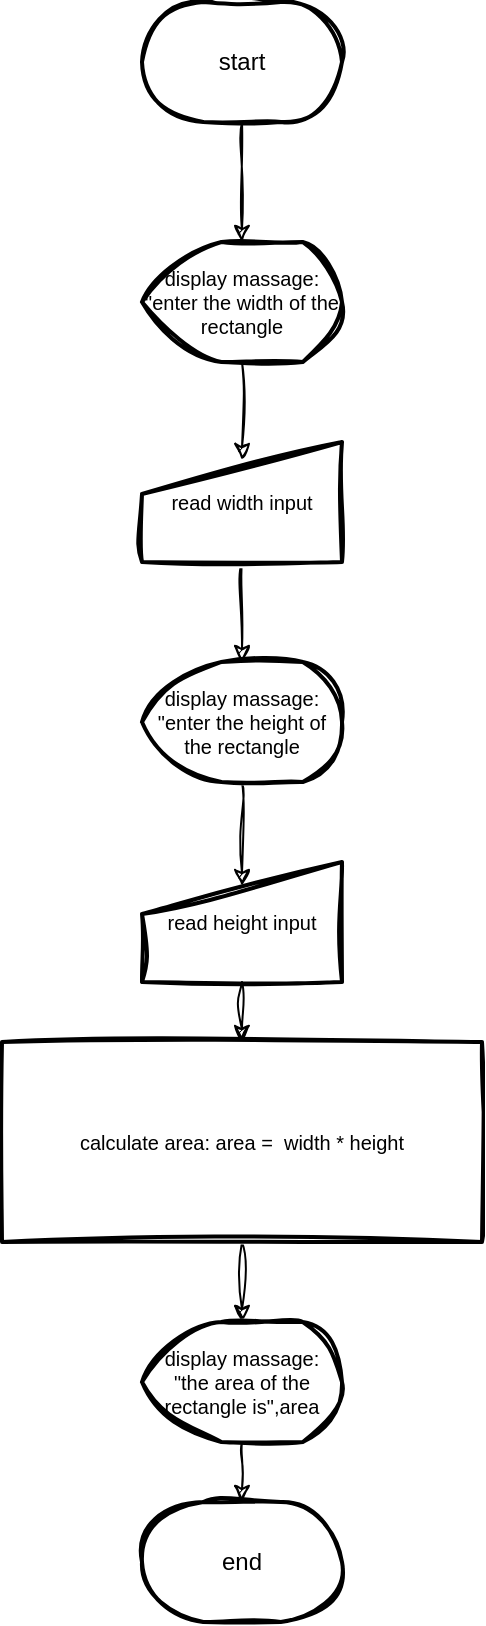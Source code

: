 <mxfile>
    <diagram id="5ubrQxbW73IQ01RcyIvd" name="Page-1">
        <mxGraphModel dx="1155" dy="656" grid="1" gridSize="10" guides="1" tooltips="1" connect="1" arrows="1" fold="1" page="1" pageScale="1" pageWidth="850" pageHeight="1100" math="0" shadow="0">
            <root>
                <mxCell id="0"/>
                <mxCell id="1" parent="0"/>
                <mxCell id="4" style="edgeStyle=none;html=1;exitX=0.5;exitY=1;exitDx=0;exitDy=0;exitPerimeter=0;entryX=0.5;entryY=0;entryDx=0;entryDy=0;entryPerimeter=0;fontSize=10;sketch=1;curveFitting=1;jiggle=2;rounded=0;" edge="1" parent="1" source="2" target="3">
                    <mxGeometry relative="1" as="geometry"/>
                </mxCell>
                <mxCell id="2" value="start" style="strokeWidth=2;html=1;shape=mxgraph.flowchart.terminator;whiteSpace=wrap;rounded=0;sketch=1;curveFitting=1;jiggle=2;" vertex="1" parent="1">
                    <mxGeometry x="350" y="20" width="100" height="60" as="geometry"/>
                </mxCell>
                <mxCell id="6" style="edgeStyle=none;html=1;exitX=0.5;exitY=1;exitDx=0;exitDy=0;exitPerimeter=0;entryX=0.5;entryY=0.15;entryDx=0;entryDy=0;entryPerimeter=0;fontSize=10;sketch=1;curveFitting=1;jiggle=2;rounded=0;" edge="1" parent="1" source="3" target="5">
                    <mxGeometry relative="1" as="geometry"/>
                </mxCell>
                <mxCell id="3" value="&lt;p style=&quot;line-height: 120%; font-size: 10px;&quot;&gt;display massage:&lt;br&gt;&quot;enter the width of the rectangle&lt;/p&gt;" style="strokeWidth=2;html=1;shape=mxgraph.flowchart.display;whiteSpace=wrap;rounded=0;sketch=1;curveFitting=1;jiggle=2;" vertex="1" parent="1">
                    <mxGeometry x="350" y="140" width="100" height="60" as="geometry"/>
                </mxCell>
                <mxCell id="8" style="edgeStyle=none;html=1;exitX=0.5;exitY=1;exitDx=0;exitDy=0;entryX=0.5;entryY=0;entryDx=0;entryDy=0;entryPerimeter=0;fontSize=10;sketch=1;curveFitting=1;jiggle=2;rounded=0;" edge="1" parent="1" source="5" target="7">
                    <mxGeometry relative="1" as="geometry"/>
                </mxCell>
                <mxCell id="5" value="read width input" style="html=1;strokeWidth=2;shape=manualInput;whiteSpace=wrap;rounded=0;size=26;arcSize=11;fontSize=10;sketch=1;curveFitting=1;jiggle=2;" vertex="1" parent="1">
                    <mxGeometry x="350" y="240" width="100" height="60" as="geometry"/>
                </mxCell>
                <mxCell id="13" style="edgeStyle=none;html=1;exitX=0.5;exitY=1;exitDx=0;exitDy=0;exitPerimeter=0;entryX=0.5;entryY=0.2;entryDx=0;entryDy=0;entryPerimeter=0;fontSize=10;sketch=1;curveFitting=1;jiggle=2;rounded=0;" edge="1" parent="1" source="7" target="9">
                    <mxGeometry relative="1" as="geometry"/>
                </mxCell>
                <mxCell id="7" value="&lt;p style=&quot;line-height: 120%; font-size: 10px;&quot;&gt;display massage:&lt;br&gt;&quot;enter the height of the rectangle&lt;/p&gt;" style="strokeWidth=2;html=1;shape=mxgraph.flowchart.display;whiteSpace=wrap;rounded=0;sketch=1;curveFitting=1;jiggle=2;" vertex="1" parent="1">
                    <mxGeometry x="350" y="350" width="100" height="60" as="geometry"/>
                </mxCell>
                <mxCell id="15" style="edgeStyle=none;html=1;exitX=0.5;exitY=1;exitDx=0;exitDy=0;entryX=0.5;entryY=0;entryDx=0;entryDy=0;fontSize=10;sketch=1;curveFitting=1;jiggle=2;rounded=0;" edge="1" parent="1" source="9" target="14">
                    <mxGeometry relative="1" as="geometry"/>
                </mxCell>
                <mxCell id="9" value="read height input" style="html=1;strokeWidth=2;shape=manualInput;whiteSpace=wrap;rounded=0;size=26;arcSize=11;fontSize=10;sketch=1;curveFitting=1;jiggle=2;" vertex="1" parent="1">
                    <mxGeometry x="350" y="450" width="100" height="60" as="geometry"/>
                </mxCell>
                <mxCell id="17" style="edgeStyle=none;html=1;exitX=0.5;exitY=1;exitDx=0;exitDy=0;entryX=0.5;entryY=0;entryDx=0;entryDy=0;entryPerimeter=0;fontSize=10;sketch=1;curveFitting=1;jiggle=2;rounded=0;" edge="1" parent="1" source="14" target="16">
                    <mxGeometry relative="1" as="geometry"/>
                </mxCell>
                <mxCell id="14" value="calculate area: area =&amp;nbsp; width * height" style="rounded=0;whiteSpace=wrap;html=1;absoluteArcSize=1;arcSize=14;strokeWidth=2;fontSize=10;sketch=1;curveFitting=1;jiggle=2;" vertex="1" parent="1">
                    <mxGeometry x="280" y="540" width="240" height="100" as="geometry"/>
                </mxCell>
                <mxCell id="19" style="edgeStyle=none;html=1;exitX=0.5;exitY=1;exitDx=0;exitDy=0;exitPerimeter=0;entryX=0.5;entryY=0;entryDx=0;entryDy=0;entryPerimeter=0;fontSize=10;sketch=1;curveFitting=1;jiggle=2;rounded=0;" edge="1" parent="1" source="16" target="18">
                    <mxGeometry relative="1" as="geometry"/>
                </mxCell>
                <mxCell id="16" value="&lt;p style=&quot;line-height: 120%; font-size: 10px;&quot;&gt;display massage:&lt;br&gt;&quot;the area of the rectangle is&quot;,area&lt;/p&gt;" style="strokeWidth=2;html=1;shape=mxgraph.flowchart.display;whiteSpace=wrap;rounded=0;sketch=1;curveFitting=1;jiggle=2;" vertex="1" parent="1">
                    <mxGeometry x="350" y="680" width="100" height="60" as="geometry"/>
                </mxCell>
                <mxCell id="18" value="end" style="strokeWidth=2;html=1;shape=mxgraph.flowchart.terminator;whiteSpace=wrap;rounded=0;sketch=1;curveFitting=1;jiggle=2;" vertex="1" parent="1">
                    <mxGeometry x="350" y="770" width="100" height="60" as="geometry"/>
                </mxCell>
            </root>
        </mxGraphModel>
    </diagram>
</mxfile>